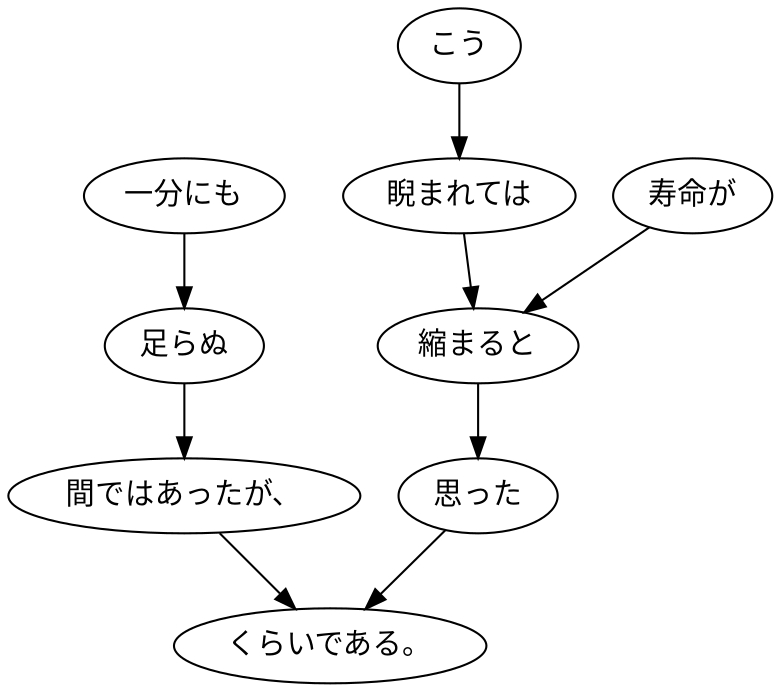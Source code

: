 digraph graph2757 {
	node0 [label="一分にも"];
	node1 [label="足らぬ"];
	node2 [label="間ではあったが、"];
	node3 [label="こう"];
	node4 [label="睨まれては"];
	node5 [label="寿命が"];
	node6 [label="縮まると"];
	node7 [label="思った"];
	node8 [label="くらいである。"];
	node0 -> node1;
	node1 -> node2;
	node2 -> node8;
	node3 -> node4;
	node4 -> node6;
	node5 -> node6;
	node6 -> node7;
	node7 -> node8;
}
